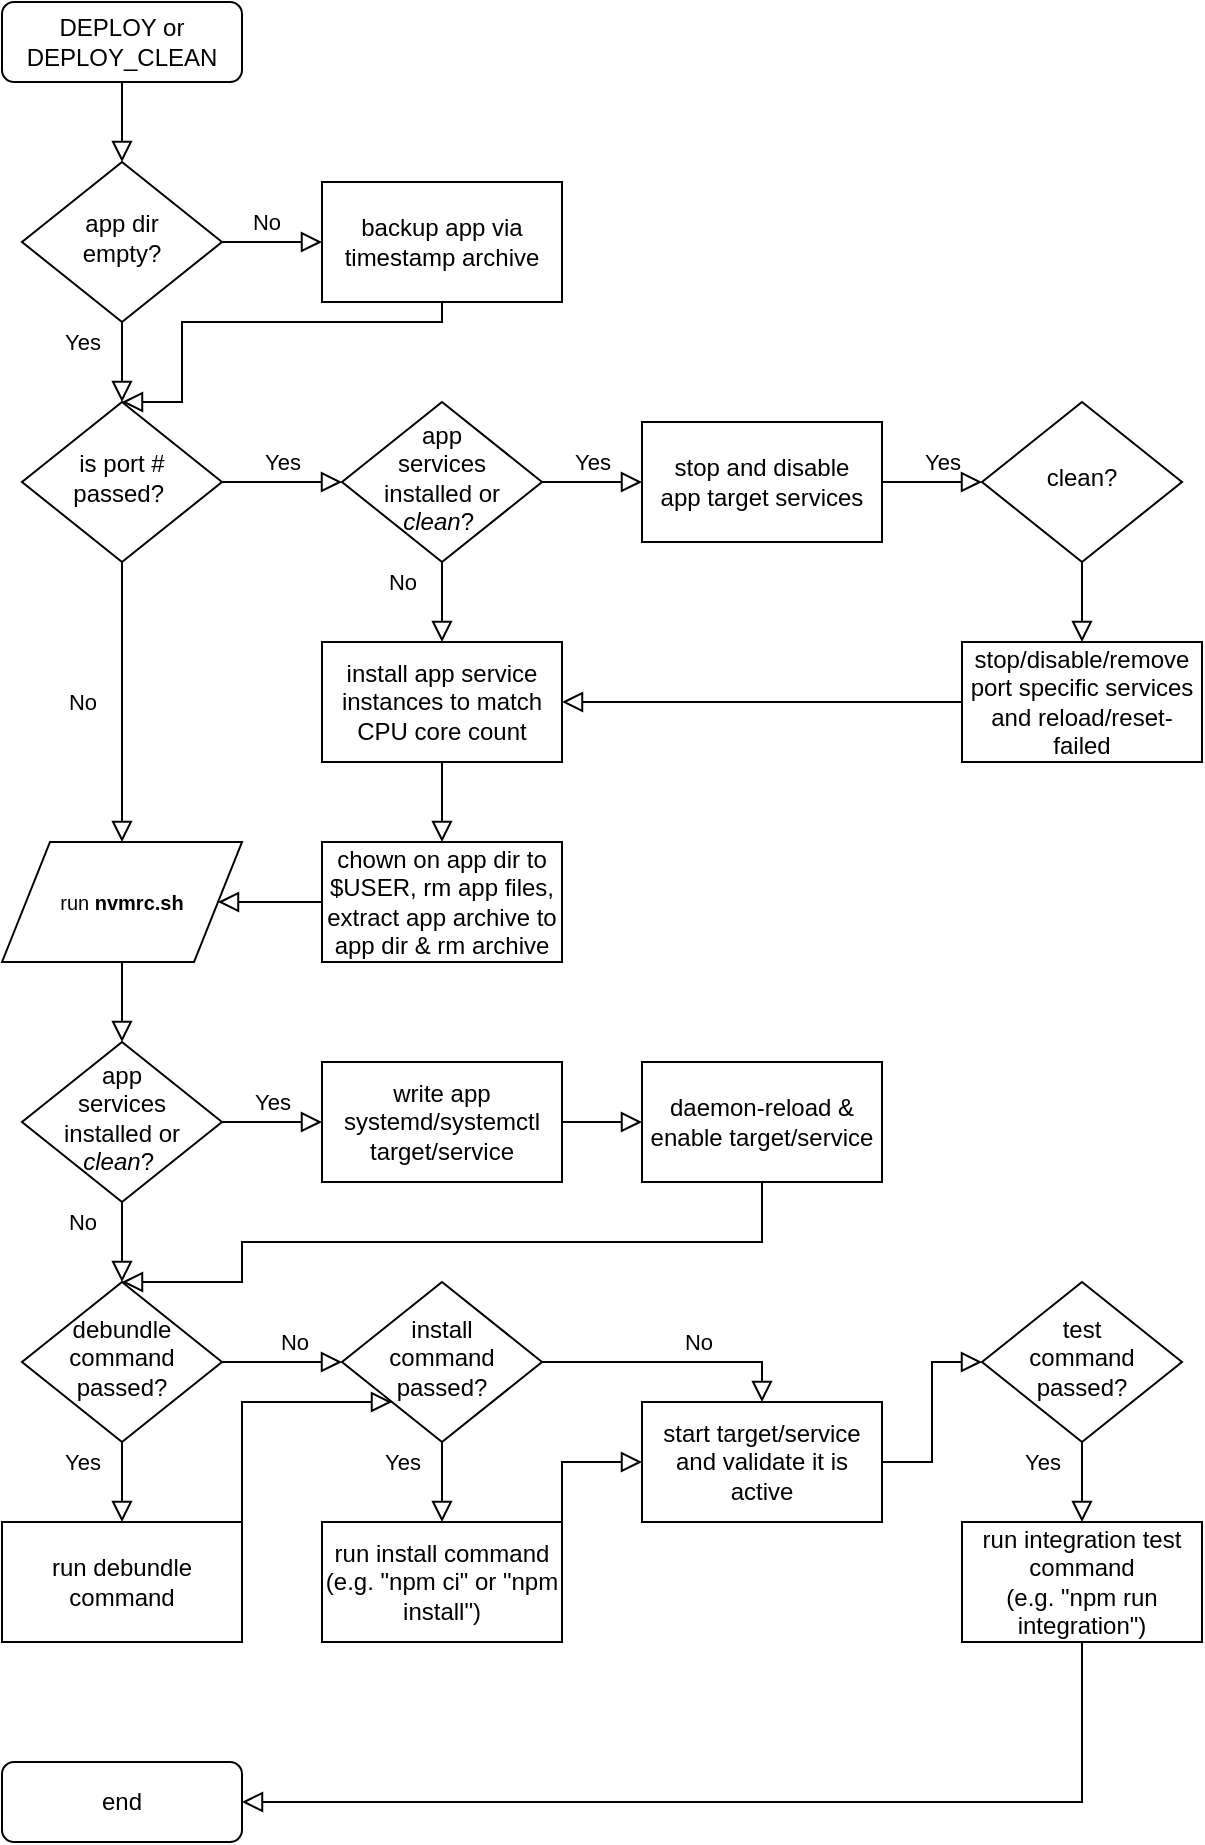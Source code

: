 <mxfile version="13.3.4" type="device"><diagram id="C5RBs43oDa-KdzZeNtuy" name="Page-1"><mxGraphModel dx="787" dy="441" grid="1" gridSize="10" guides="1" tooltips="1" connect="1" arrows="1" fold="1" page="1" pageScale="1" pageWidth="827" pageHeight="1169" math="0" shadow="0"><root><mxCell id="WIyWlLk6GJQsqaUBKTNV-0"/><mxCell id="WIyWlLk6GJQsqaUBKTNV-1" parent="WIyWlLk6GJQsqaUBKTNV-0"/><mxCell id="WIyWlLk6GJQsqaUBKTNV-2" value="" style="rounded=0;html=1;jettySize=auto;orthogonalLoop=1;fontSize=11;endArrow=block;endFill=0;endSize=8;strokeWidth=1;shadow=0;labelBackgroundColor=none;edgeStyle=orthogonalEdgeStyle;" parent="WIyWlLk6GJQsqaUBKTNV-1" source="WIyWlLk6GJQsqaUBKTNV-3" target="WIyWlLk6GJQsqaUBKTNV-6" edge="1"><mxGeometry relative="1" as="geometry"/></mxCell><mxCell id="WIyWlLk6GJQsqaUBKTNV-3" value="DEPLOY or DEPLOY_CLEAN" style="rounded=1;whiteSpace=wrap;html=1;fontSize=12;glass=0;strokeWidth=1;shadow=0;" parent="WIyWlLk6GJQsqaUBKTNV-1" vertex="1"><mxGeometry x="160" y="80" width="120" height="40" as="geometry"/></mxCell><mxCell id="WIyWlLk6GJQsqaUBKTNV-4" value="Yes" style="rounded=0;html=1;jettySize=auto;orthogonalLoop=1;fontSize=11;endArrow=block;endFill=0;endSize=8;strokeWidth=1;shadow=0;labelBackgroundColor=none;edgeStyle=orthogonalEdgeStyle;" parent="WIyWlLk6GJQsqaUBKTNV-1" source="WIyWlLk6GJQsqaUBKTNV-6" target="WIyWlLk6GJQsqaUBKTNV-10" edge="1"><mxGeometry x="-0.5" y="-20" relative="1" as="geometry"><mxPoint as="offset"/></mxGeometry></mxCell><mxCell id="WIyWlLk6GJQsqaUBKTNV-6" value="app dir&lt;br&gt;empty?" style="rhombus;whiteSpace=wrap;html=1;shadow=0;fontFamily=Helvetica;fontSize=12;align=center;strokeWidth=1;spacing=6;spacingTop=-4;" parent="WIyWlLk6GJQsqaUBKTNV-1" vertex="1"><mxGeometry x="170" y="160" width="100" height="80" as="geometry"/></mxCell><mxCell id="WIyWlLk6GJQsqaUBKTNV-8" value="No" style="rounded=0;html=1;jettySize=auto;orthogonalLoop=1;fontSize=11;endArrow=block;endFill=0;endSize=8;strokeWidth=1;shadow=0;labelBackgroundColor=none;edgeStyle=orthogonalEdgeStyle;entryX=0.5;entryY=0;entryDx=0;entryDy=0;" parent="WIyWlLk6GJQsqaUBKTNV-1" source="WIyWlLk6GJQsqaUBKTNV-10" target="vwEqMV-zzYpAjWQqTgfy-23" edge="1"><mxGeometry y="-20" relative="1" as="geometry"><mxPoint as="offset"/><mxPoint x="220" y="400" as="targetPoint"/></mxGeometry></mxCell><mxCell id="WIyWlLk6GJQsqaUBKTNV-9" value="Yes" style="edgeStyle=orthogonalEdgeStyle;rounded=0;html=1;jettySize=auto;orthogonalLoop=1;fontSize=11;endArrow=block;endFill=0;endSize=8;strokeWidth=1;shadow=0;labelBackgroundColor=none;entryX=0;entryY=0.5;entryDx=0;entryDy=0;" parent="WIyWlLk6GJQsqaUBKTNV-1" source="WIyWlLk6GJQsqaUBKTNV-10" target="vwEqMV-zzYpAjWQqTgfy-11" edge="1"><mxGeometry y="10" relative="1" as="geometry"><mxPoint as="offset"/><mxPoint x="320" y="320" as="targetPoint"/></mxGeometry></mxCell><mxCell id="WIyWlLk6GJQsqaUBKTNV-10" value="is port #&lt;br&gt;passed?&amp;nbsp;" style="rhombus;whiteSpace=wrap;html=1;shadow=0;fontFamily=Helvetica;fontSize=12;align=center;strokeWidth=1;spacing=6;spacingTop=-4;" parent="WIyWlLk6GJQsqaUBKTNV-1" vertex="1"><mxGeometry x="170" y="280" width="100" height="80" as="geometry"/></mxCell><mxCell id="WIyWlLk6GJQsqaUBKTNV-11" value="end" style="rounded=1;whiteSpace=wrap;html=1;fontSize=12;glass=0;strokeWidth=1;shadow=0;" parent="WIyWlLk6GJQsqaUBKTNV-1" vertex="1"><mxGeometry x="160" y="960" width="120" height="40" as="geometry"/></mxCell><mxCell id="vwEqMV-zzYpAjWQqTgfy-0" value="backup app via timestamp archive" style="rounded=0;whiteSpace=wrap;html=1;" vertex="1" parent="WIyWlLk6GJQsqaUBKTNV-1"><mxGeometry x="320" y="170" width="120" height="60" as="geometry"/></mxCell><mxCell id="vwEqMV-zzYpAjWQqTgfy-2" value="No" style="edgeStyle=orthogonalEdgeStyle;rounded=0;html=1;jettySize=auto;orthogonalLoop=1;fontSize=11;endArrow=block;endFill=0;endSize=8;strokeWidth=1;shadow=0;labelBackgroundColor=none;entryX=0;entryY=0.5;entryDx=0;entryDy=0;" edge="1" parent="WIyWlLk6GJQsqaUBKTNV-1" source="WIyWlLk6GJQsqaUBKTNV-6" target="vwEqMV-zzYpAjWQqTgfy-0"><mxGeometry x="-0.143" y="10" relative="1" as="geometry"><mxPoint as="offset"/><mxPoint x="280" y="210" as="sourcePoint"/><mxPoint x="430" y="120" as="targetPoint"/><Array as="points"><mxPoint x="320" y="200"/><mxPoint x="320" y="200"/></Array></mxGeometry></mxCell><mxCell id="vwEqMV-zzYpAjWQqTgfy-8" value="Yes" style="edgeStyle=orthogonalEdgeStyle;rounded=0;html=1;jettySize=auto;orthogonalLoop=1;fontSize=11;endArrow=block;endFill=0;endSize=8;strokeWidth=1;shadow=0;labelBackgroundColor=none;exitX=0.5;exitY=1;exitDx=0;exitDy=0;textOpacity=0;" edge="1" parent="WIyWlLk6GJQsqaUBKTNV-1" source="vwEqMV-zzYpAjWQqTgfy-0"><mxGeometry x="-0.048" y="-10" relative="1" as="geometry"><mxPoint as="offset"/><mxPoint x="290" y="210" as="sourcePoint"/><mxPoint x="220" y="280" as="targetPoint"/><Array as="points"><mxPoint x="380" y="240"/><mxPoint x="250" y="240"/><mxPoint x="250" y="280"/></Array></mxGeometry></mxCell><mxCell id="vwEqMV-zzYpAjWQqTgfy-10" value="stop and disable&lt;br&gt;app target services" style="rounded=0;whiteSpace=wrap;html=1;" vertex="1" parent="WIyWlLk6GJQsqaUBKTNV-1"><mxGeometry x="480" y="290" width="120" height="60" as="geometry"/></mxCell><mxCell id="vwEqMV-zzYpAjWQqTgfy-11" value="app &lt;br&gt;services installed or &lt;br&gt;&lt;i&gt;clean&lt;/i&gt;?&amp;nbsp;" style="rhombus;whiteSpace=wrap;html=1;shadow=0;fontFamily=Helvetica;fontSize=12;align=center;strokeWidth=1;spacing=6;spacingTop=-4;" vertex="1" parent="WIyWlLk6GJQsqaUBKTNV-1"><mxGeometry x="330" y="280" width="100" height="80" as="geometry"/></mxCell><mxCell id="vwEqMV-zzYpAjWQqTgfy-12" value="Yes" style="edgeStyle=orthogonalEdgeStyle;rounded=0;html=1;jettySize=auto;orthogonalLoop=1;fontSize=11;endArrow=block;endFill=0;endSize=8;strokeWidth=1;shadow=0;labelBackgroundColor=none;entryX=0;entryY=0.5;entryDx=0;entryDy=0;exitX=1;exitY=0.5;exitDx=0;exitDy=0;" edge="1" parent="WIyWlLk6GJQsqaUBKTNV-1" source="vwEqMV-zzYpAjWQqTgfy-11" target="vwEqMV-zzYpAjWQqTgfy-10"><mxGeometry y="10" relative="1" as="geometry"><mxPoint as="offset"/><mxPoint x="580" y="320" as="sourcePoint"/><mxPoint x="620" y="319.66" as="targetPoint"/></mxGeometry></mxCell><mxCell id="vwEqMV-zzYpAjWQqTgfy-13" value="install app service instances to match CPU core count" style="rounded=0;whiteSpace=wrap;html=1;" vertex="1" parent="WIyWlLk6GJQsqaUBKTNV-1"><mxGeometry x="320" y="400" width="120" height="60" as="geometry"/></mxCell><mxCell id="vwEqMV-zzYpAjWQqTgfy-14" value="No" style="edgeStyle=orthogonalEdgeStyle;rounded=0;html=1;jettySize=auto;orthogonalLoop=1;fontSize=11;endArrow=block;endFill=0;endSize=8;strokeWidth=1;shadow=0;labelBackgroundColor=none;entryX=0.5;entryY=0;entryDx=0;entryDy=0;exitX=0.5;exitY=1;exitDx=0;exitDy=0;" edge="1" parent="WIyWlLk6GJQsqaUBKTNV-1" source="vwEqMV-zzYpAjWQqTgfy-11" target="vwEqMV-zzYpAjWQqTgfy-13"><mxGeometry x="-0.5" y="-20" relative="1" as="geometry"><mxPoint as="offset"/><mxPoint x="440" y="330" as="sourcePoint"/><mxPoint x="490" y="330" as="targetPoint"/></mxGeometry></mxCell><mxCell id="vwEqMV-zzYpAjWQqTgfy-15" value="Yes" style="edgeStyle=orthogonalEdgeStyle;rounded=0;html=1;jettySize=auto;orthogonalLoop=1;fontSize=11;endArrow=block;endFill=0;endSize=8;strokeWidth=1;shadow=0;labelBackgroundColor=none;entryX=0;entryY=0.5;entryDx=0;entryDy=0;exitX=1;exitY=0.5;exitDx=0;exitDy=0;" edge="1" parent="WIyWlLk6GJQsqaUBKTNV-1" source="vwEqMV-zzYpAjWQqTgfy-10" target="vwEqMV-zzYpAjWQqTgfy-17"><mxGeometry x="0.2" y="10" relative="1" as="geometry"><mxPoint as="offset"/><mxPoint x="440" y="330" as="sourcePoint"/><mxPoint x="490" y="330" as="targetPoint"/></mxGeometry></mxCell><mxCell id="vwEqMV-zzYpAjWQqTgfy-16" value="stop/disable/remove port specific services and reload/reset-failed" style="rounded=0;whiteSpace=wrap;html=1;" vertex="1" parent="WIyWlLk6GJQsqaUBKTNV-1"><mxGeometry x="640" y="400" width="120" height="60" as="geometry"/></mxCell><mxCell id="vwEqMV-zzYpAjWQqTgfy-17" value="clean?" style="rhombus;whiteSpace=wrap;html=1;shadow=0;fontFamily=Helvetica;fontSize=12;align=center;strokeWidth=1;spacing=6;spacingTop=-4;" vertex="1" parent="WIyWlLk6GJQsqaUBKTNV-1"><mxGeometry x="650" y="280" width="100" height="80" as="geometry"/></mxCell><mxCell id="vwEqMV-zzYpAjWQqTgfy-18" value="Yes" style="edgeStyle=orthogonalEdgeStyle;rounded=0;html=1;jettySize=auto;orthogonalLoop=1;fontSize=11;endArrow=block;endFill=0;endSize=8;strokeWidth=1;shadow=0;labelBackgroundColor=none;exitX=0.5;exitY=1;exitDx=0;exitDy=0;textOpacity=0;" edge="1" parent="WIyWlLk6GJQsqaUBKTNV-1" source="vwEqMV-zzYpAjWQqTgfy-17" target="vwEqMV-zzYpAjWQqTgfy-16"><mxGeometry x="-0.5" y="-20" relative="1" as="geometry"><mxPoint as="offset"/><mxPoint x="610" y="330" as="sourcePoint"/><mxPoint x="660" y="330" as="targetPoint"/></mxGeometry></mxCell><mxCell id="vwEqMV-zzYpAjWQqTgfy-19" value="Yes" style="edgeStyle=orthogonalEdgeStyle;rounded=0;html=1;jettySize=auto;orthogonalLoop=1;fontSize=11;endArrow=block;endFill=0;endSize=8;strokeWidth=1;shadow=0;labelBackgroundColor=none;exitX=0;exitY=0.5;exitDx=0;exitDy=0;textOpacity=0;entryX=1;entryY=0.5;entryDx=0;entryDy=0;" edge="1" parent="WIyWlLk6GJQsqaUBKTNV-1" source="vwEqMV-zzYpAjWQqTgfy-16" target="vwEqMV-zzYpAjWQqTgfy-13"><mxGeometry x="-0.5" y="-20" relative="1" as="geometry"><mxPoint as="offset"/><mxPoint x="710" y="370" as="sourcePoint"/><mxPoint x="710" y="410.0" as="targetPoint"/></mxGeometry></mxCell><mxCell id="vwEqMV-zzYpAjWQqTgfy-20" value="Yes" style="edgeStyle=orthogonalEdgeStyle;rounded=0;html=1;jettySize=auto;orthogonalLoop=1;fontSize=11;endArrow=block;endFill=0;endSize=8;strokeWidth=1;shadow=0;labelBackgroundColor=none;textOpacity=0;exitX=0.5;exitY=1;exitDx=0;exitDy=0;entryX=0.5;entryY=0;entryDx=0;entryDy=0;" edge="1" parent="WIyWlLk6GJQsqaUBKTNV-1" source="vwEqMV-zzYpAjWQqTgfy-13" target="vwEqMV-zzYpAjWQqTgfy-21"><mxGeometry x="-0.5" y="-20" relative="1" as="geometry"><mxPoint as="offset"/><mxPoint x="710" y="370" as="sourcePoint"/><mxPoint x="380" y="500" as="targetPoint"/></mxGeometry></mxCell><mxCell id="vwEqMV-zzYpAjWQqTgfy-21" value="chown on app dir to $USER, rm app files, extract app archive to app dir &amp;amp; rm archive" style="rounded=0;whiteSpace=wrap;html=1;" vertex="1" parent="WIyWlLk6GJQsqaUBKTNV-1"><mxGeometry x="320" y="500" width="120" height="60" as="geometry"/></mxCell><mxCell id="vwEqMV-zzYpAjWQqTgfy-23" value="run &lt;b&gt;nvmrc.sh &lt;br&gt;&lt;/b&gt;" style="shape=parallelogram;perimeter=parallelogramPerimeter;whiteSpace=wrap;html=1;fontSize=10;" vertex="1" parent="WIyWlLk6GJQsqaUBKTNV-1"><mxGeometry x="160" y="500" width="120" height="60" as="geometry"/></mxCell><mxCell id="vwEqMV-zzYpAjWQqTgfy-24" value="Yes" style="edgeStyle=orthogonalEdgeStyle;rounded=0;html=1;jettySize=auto;orthogonalLoop=1;fontSize=11;endArrow=block;endFill=0;endSize=8;strokeWidth=1;shadow=0;labelBackgroundColor=none;textOpacity=0;exitX=0;exitY=0.5;exitDx=0;exitDy=0;entryX=1;entryY=0.5;entryDx=0;entryDy=0;" edge="1" parent="WIyWlLk6GJQsqaUBKTNV-1" source="vwEqMV-zzYpAjWQqTgfy-21" target="vwEqMV-zzYpAjWQqTgfy-23"><mxGeometry x="-0.5" y="-20" relative="1" as="geometry"><mxPoint as="offset"/><mxPoint x="390" y="470.0" as="sourcePoint"/><mxPoint x="390" y="510.0" as="targetPoint"/></mxGeometry></mxCell><mxCell id="vwEqMV-zzYpAjWQqTgfy-25" value="app &lt;br&gt;services installed or &lt;br&gt;&lt;i&gt;clean&lt;/i&gt;?&amp;nbsp;" style="rhombus;whiteSpace=wrap;html=1;shadow=0;fontFamily=Helvetica;fontSize=12;align=center;strokeWidth=1;spacing=6;spacingTop=-4;" vertex="1" parent="WIyWlLk6GJQsqaUBKTNV-1"><mxGeometry x="170" y="600" width="100" height="80" as="geometry"/></mxCell><mxCell id="vwEqMV-zzYpAjWQqTgfy-26" value="No" style="rounded=0;html=1;jettySize=auto;orthogonalLoop=1;fontSize=11;endArrow=block;endFill=0;endSize=8;strokeWidth=1;shadow=0;labelBackgroundColor=none;edgeStyle=orthogonalEdgeStyle;entryX=0.5;entryY=0;entryDx=0;entryDy=0;exitX=0.5;exitY=1;exitDx=0;exitDy=0;textOpacity=0;" edge="1" parent="WIyWlLk6GJQsqaUBKTNV-1" source="vwEqMV-zzYpAjWQqTgfy-23" target="vwEqMV-zzYpAjWQqTgfy-25"><mxGeometry y="-20" relative="1" as="geometry"><mxPoint as="offset"/><mxPoint x="230.0" y="370" as="sourcePoint"/><mxPoint x="230.0" y="510.0" as="targetPoint"/></mxGeometry></mxCell><mxCell id="vwEqMV-zzYpAjWQqTgfy-27" value="Yes" style="edgeStyle=orthogonalEdgeStyle;rounded=0;html=1;jettySize=auto;orthogonalLoop=1;fontSize=11;endArrow=block;endFill=0;endSize=8;strokeWidth=1;shadow=0;labelBackgroundColor=none;exitX=1;exitY=0.5;exitDx=0;exitDy=0;entryX=0;entryY=0.5;entryDx=0;entryDy=0;" edge="1" parent="WIyWlLk6GJQsqaUBKTNV-1" source="vwEqMV-zzYpAjWQqTgfy-25" target="vwEqMV-zzYpAjWQqTgfy-28"><mxGeometry y="10" relative="1" as="geometry"><mxPoint as="offset"/><mxPoint x="280" y="330" as="sourcePoint"/><mxPoint x="320" y="640" as="targetPoint"/></mxGeometry></mxCell><mxCell id="vwEqMV-zzYpAjWQqTgfy-28" value="write app systemd/systemctl target/service" style="rounded=0;whiteSpace=wrap;html=1;" vertex="1" parent="WIyWlLk6GJQsqaUBKTNV-1"><mxGeometry x="320" y="610" width="120" height="60" as="geometry"/></mxCell><mxCell id="vwEqMV-zzYpAjWQqTgfy-29" value="daemon-reload &amp;amp; enable target/service" style="rounded=0;whiteSpace=wrap;html=1;" vertex="1" parent="WIyWlLk6GJQsqaUBKTNV-1"><mxGeometry x="480" y="610" width="120" height="60" as="geometry"/></mxCell><mxCell id="vwEqMV-zzYpAjWQqTgfy-30" value="Yes" style="edgeStyle=orthogonalEdgeStyle;rounded=0;html=1;jettySize=auto;orthogonalLoop=1;fontSize=11;endArrow=block;endFill=0;endSize=8;strokeWidth=1;shadow=0;labelBackgroundColor=none;entryX=0;entryY=0.5;entryDx=0;entryDy=0;exitX=1;exitY=0.5;exitDx=0;exitDy=0;textOpacity=0;" edge="1" parent="WIyWlLk6GJQsqaUBKTNV-1" source="vwEqMV-zzYpAjWQqTgfy-28" target="vwEqMV-zzYpAjWQqTgfy-29"><mxGeometry y="10" relative="1" as="geometry"><mxPoint as="offset"/><mxPoint x="440" y="330" as="sourcePoint"/><mxPoint x="490" y="330" as="targetPoint"/></mxGeometry></mxCell><mxCell id="vwEqMV-zzYpAjWQqTgfy-31" value="debundle&lt;br&gt;command passed?" style="rhombus;whiteSpace=wrap;html=1;shadow=0;fontFamily=Helvetica;fontSize=12;align=center;strokeWidth=1;spacing=6;spacingTop=-4;" vertex="1" parent="WIyWlLk6GJQsqaUBKTNV-1"><mxGeometry x="170" y="720" width="100" height="80" as="geometry"/></mxCell><mxCell id="vwEqMV-zzYpAjWQqTgfy-32" value="No" style="rounded=0;html=1;jettySize=auto;orthogonalLoop=1;fontSize=11;endArrow=block;endFill=0;endSize=8;strokeWidth=1;shadow=0;labelBackgroundColor=none;edgeStyle=orthogonalEdgeStyle;entryX=0.5;entryY=0;entryDx=0;entryDy=0;exitX=0.5;exitY=1;exitDx=0;exitDy=0;" edge="1" parent="WIyWlLk6GJQsqaUBKTNV-1" source="vwEqMV-zzYpAjWQqTgfy-25" target="vwEqMV-zzYpAjWQqTgfy-31"><mxGeometry x="-0.5" y="-20" relative="1" as="geometry"><mxPoint as="offset"/><mxPoint x="230.0" y="570.0" as="sourcePoint"/><mxPoint x="230.0" y="610" as="targetPoint"/></mxGeometry></mxCell><mxCell id="vwEqMV-zzYpAjWQqTgfy-33" value="Yes" style="edgeStyle=orthogonalEdgeStyle;rounded=0;html=1;jettySize=auto;orthogonalLoop=1;fontSize=11;endArrow=block;endFill=0;endSize=8;strokeWidth=1;shadow=0;labelBackgroundColor=none;exitX=0.5;exitY=1;exitDx=0;exitDy=0;textOpacity=0;entryX=0.5;entryY=0;entryDx=0;entryDy=0;" edge="1" parent="WIyWlLk6GJQsqaUBKTNV-1" source="vwEqMV-zzYpAjWQqTgfy-29" target="vwEqMV-zzYpAjWQqTgfy-31"><mxGeometry x="-0.5" y="-20" relative="1" as="geometry"><mxPoint as="offset"/><mxPoint x="650" y="440.0" as="sourcePoint"/><mxPoint x="450" y="440.0" as="targetPoint"/><Array as="points"><mxPoint x="540" y="700"/><mxPoint x="280" y="700"/><mxPoint x="280" y="720"/></Array></mxGeometry></mxCell><mxCell id="vwEqMV-zzYpAjWQqTgfy-34" value="run debundle command" style="rounded=0;whiteSpace=wrap;html=1;" vertex="1" parent="WIyWlLk6GJQsqaUBKTNV-1"><mxGeometry x="160" y="840" width="120" height="60" as="geometry"/></mxCell><mxCell id="vwEqMV-zzYpAjWQqTgfy-35" value="Yes" style="edgeStyle=orthogonalEdgeStyle;rounded=0;html=1;jettySize=auto;orthogonalLoop=1;fontSize=11;endArrow=block;endFill=0;endSize=8;strokeWidth=1;shadow=0;labelBackgroundColor=none;exitX=0.5;exitY=1;exitDx=0;exitDy=0;entryX=0.5;entryY=0;entryDx=0;entryDy=0;" edge="1" parent="WIyWlLk6GJQsqaUBKTNV-1" source="vwEqMV-zzYpAjWQqTgfy-31" target="vwEqMV-zzYpAjWQqTgfy-34"><mxGeometry x="-0.5" y="-20" relative="1" as="geometry"><mxPoint as="offset"/><mxPoint x="280" y="650" as="sourcePoint"/><mxPoint x="330" y="650" as="targetPoint"/></mxGeometry></mxCell><mxCell id="vwEqMV-zzYpAjWQqTgfy-36" value="install&lt;br&gt;command passed?" style="rhombus;whiteSpace=wrap;html=1;shadow=0;fontFamily=Helvetica;fontSize=12;align=center;strokeWidth=1;spacing=6;spacingTop=-4;" vertex="1" parent="WIyWlLk6GJQsqaUBKTNV-1"><mxGeometry x="330" y="720" width="100" height="80" as="geometry"/></mxCell><mxCell id="vwEqMV-zzYpAjWQqTgfy-37" value="No" style="rounded=0;html=1;jettySize=auto;orthogonalLoop=1;fontSize=11;endArrow=block;endFill=0;endSize=8;strokeWidth=1;shadow=0;labelBackgroundColor=none;edgeStyle=orthogonalEdgeStyle;entryX=0;entryY=0.5;entryDx=0;entryDy=0;exitX=1;exitY=0.5;exitDx=0;exitDy=0;" edge="1" parent="WIyWlLk6GJQsqaUBKTNV-1" source="vwEqMV-zzYpAjWQqTgfy-31" target="vwEqMV-zzYpAjWQqTgfy-36"><mxGeometry x="0.2" y="10" relative="1" as="geometry"><mxPoint as="offset"/><mxPoint x="230.0" y="690" as="sourcePoint"/><mxPoint x="230.0" y="730" as="targetPoint"/></mxGeometry></mxCell><mxCell id="vwEqMV-zzYpAjWQqTgfy-38" value="run install command&lt;br&gt;(e.g. &quot;npm ci&quot; or &quot;npm install&quot;)" style="rounded=0;whiteSpace=wrap;html=1;" vertex="1" parent="WIyWlLk6GJQsqaUBKTNV-1"><mxGeometry x="320" y="840" width="120" height="60" as="geometry"/></mxCell><mxCell id="vwEqMV-zzYpAjWQqTgfy-39" value="Yes" style="edgeStyle=orthogonalEdgeStyle;rounded=0;html=1;jettySize=auto;orthogonalLoop=1;fontSize=11;endArrow=block;endFill=0;endSize=8;strokeWidth=1;shadow=0;labelBackgroundColor=none;exitX=0.5;exitY=1;exitDx=0;exitDy=0;entryX=0.5;entryY=0;entryDx=0;entryDy=0;" edge="1" parent="WIyWlLk6GJQsqaUBKTNV-1" source="vwEqMV-zzYpAjWQqTgfy-36" target="vwEqMV-zzYpAjWQqTgfy-38"><mxGeometry x="-0.5" y="-20" relative="1" as="geometry"><mxPoint as="offset"/><mxPoint x="550" y="680" as="sourcePoint"/><mxPoint x="370" y="840" as="targetPoint"/><Array as="points"><mxPoint x="380" y="820"/><mxPoint x="380" y="820"/></Array></mxGeometry></mxCell><mxCell id="vwEqMV-zzYpAjWQqTgfy-40" value="test&lt;br&gt;command passed?" style="rhombus;whiteSpace=wrap;html=1;shadow=0;fontFamily=Helvetica;fontSize=12;align=center;strokeWidth=1;spacing=6;spacingTop=-4;" vertex="1" parent="WIyWlLk6GJQsqaUBKTNV-1"><mxGeometry x="650" y="720" width="100" height="80" as="geometry"/></mxCell><mxCell id="vwEqMV-zzYpAjWQqTgfy-41" value="No" style="rounded=0;html=1;jettySize=auto;orthogonalLoop=1;fontSize=11;endArrow=block;endFill=0;endSize=8;strokeWidth=1;shadow=0;labelBackgroundColor=none;edgeStyle=orthogonalEdgeStyle;entryX=0.5;entryY=0;entryDx=0;entryDy=0;exitX=1;exitY=0.5;exitDx=0;exitDy=0;" edge="1" parent="WIyWlLk6GJQsqaUBKTNV-1" source="vwEqMV-zzYpAjWQqTgfy-36" target="vwEqMV-zzYpAjWQqTgfy-46"><mxGeometry x="0.2" y="10" relative="1" as="geometry"><mxPoint as="offset"/><mxPoint x="280" y="770" as="sourcePoint"/><mxPoint x="340" y="770" as="targetPoint"/></mxGeometry></mxCell><mxCell id="vwEqMV-zzYpAjWQqTgfy-42" value="Yes" style="edgeStyle=orthogonalEdgeStyle;rounded=0;html=1;jettySize=auto;orthogonalLoop=1;fontSize=11;endArrow=block;endFill=0;endSize=8;strokeWidth=1;shadow=0;labelBackgroundColor=none;exitX=1;exitY=0;exitDx=0;exitDy=0;textOpacity=0;entryX=0;entryY=1;entryDx=0;entryDy=0;" edge="1" parent="WIyWlLk6GJQsqaUBKTNV-1" source="vwEqMV-zzYpAjWQqTgfy-34" target="vwEqMV-zzYpAjWQqTgfy-36"><mxGeometry x="-0.5" y="-20" relative="1" as="geometry"><mxPoint as="offset"/><mxPoint x="550" y="680" as="sourcePoint"/><mxPoint x="230.0" y="730" as="targetPoint"/><Array as="points"><mxPoint x="280" y="780"/></Array></mxGeometry></mxCell><mxCell id="vwEqMV-zzYpAjWQqTgfy-43" value="Yes" style="edgeStyle=orthogonalEdgeStyle;rounded=0;html=1;jettySize=auto;orthogonalLoop=1;fontSize=11;endArrow=block;endFill=0;endSize=8;strokeWidth=1;shadow=0;labelBackgroundColor=none;exitX=1;exitY=0;exitDx=0;exitDy=0;textOpacity=0;entryX=0;entryY=0.5;entryDx=0;entryDy=0;" edge="1" parent="WIyWlLk6GJQsqaUBKTNV-1" source="vwEqMV-zzYpAjWQqTgfy-38" target="vwEqMV-zzYpAjWQqTgfy-46"><mxGeometry x="-0.5" y="-20" relative="1" as="geometry"><mxPoint as="offset"/><mxPoint x="440.03" y="840" as="sourcePoint"/><mxPoint x="515.03" y="780" as="targetPoint"/><Array as="points"><mxPoint x="440" y="810"/></Array></mxGeometry></mxCell><mxCell id="vwEqMV-zzYpAjWQqTgfy-44" value="run integration test command&lt;br&gt;(e.g. &quot;npm run integration&quot;)" style="rounded=0;whiteSpace=wrap;html=1;" vertex="1" parent="WIyWlLk6GJQsqaUBKTNV-1"><mxGeometry x="640" y="840" width="120" height="60" as="geometry"/></mxCell><mxCell id="vwEqMV-zzYpAjWQqTgfy-45" value="Yes" style="edgeStyle=orthogonalEdgeStyle;rounded=0;html=1;jettySize=auto;orthogonalLoop=1;fontSize=11;endArrow=block;endFill=0;endSize=8;strokeWidth=1;shadow=0;labelBackgroundColor=none;exitX=0.5;exitY=1;exitDx=0;exitDy=0;entryX=0.5;entryY=0;entryDx=0;entryDy=0;" edge="1" parent="WIyWlLk6GJQsqaUBKTNV-1" source="vwEqMV-zzYpAjWQqTgfy-40" target="vwEqMV-zzYpAjWQqTgfy-44"><mxGeometry x="-0.5" y="-20" relative="1" as="geometry"><mxPoint as="offset"/><mxPoint x="430" y="810" as="sourcePoint"/><mxPoint x="430" y="850" as="targetPoint"/><Array as="points"><mxPoint x="700" y="820"/><mxPoint x="700" y="820"/></Array></mxGeometry></mxCell><mxCell id="vwEqMV-zzYpAjWQqTgfy-46" value="start target/service and validate it is active" style="rounded=0;whiteSpace=wrap;html=1;" vertex="1" parent="WIyWlLk6GJQsqaUBKTNV-1"><mxGeometry x="480" y="780" width="120" height="60" as="geometry"/></mxCell><mxCell id="vwEqMV-zzYpAjWQqTgfy-50" value="Yes" style="edgeStyle=orthogonalEdgeStyle;rounded=0;html=1;jettySize=auto;orthogonalLoop=1;fontSize=11;endArrow=block;endFill=0;endSize=8;strokeWidth=1;shadow=0;labelBackgroundColor=none;entryX=0;entryY=0.5;entryDx=0;entryDy=0;exitX=1;exitY=0.5;exitDx=0;exitDy=0;textOpacity=0;" edge="1" parent="WIyWlLk6GJQsqaUBKTNV-1" source="vwEqMV-zzYpAjWQqTgfy-46" target="vwEqMV-zzYpAjWQqTgfy-40"><mxGeometry y="10" relative="1" as="geometry"><mxPoint as="offset"/><mxPoint x="450" y="650" as="sourcePoint"/><mxPoint x="490" y="650" as="targetPoint"/></mxGeometry></mxCell><mxCell id="vwEqMV-zzYpAjWQqTgfy-51" value="Yes" style="edgeStyle=orthogonalEdgeStyle;rounded=0;html=1;jettySize=auto;orthogonalLoop=1;fontSize=11;endArrow=block;endFill=0;endSize=8;strokeWidth=1;shadow=0;labelBackgroundColor=none;exitX=0.5;exitY=1;exitDx=0;exitDy=0;textOpacity=0;entryX=1;entryY=0.5;entryDx=0;entryDy=0;" edge="1" parent="WIyWlLk6GJQsqaUBKTNV-1" source="vwEqMV-zzYpAjWQqTgfy-44" target="WIyWlLk6GJQsqaUBKTNV-11"><mxGeometry x="-0.5" y="-20" relative="1" as="geometry"><mxPoint as="offset"/><mxPoint x="550" y="680" as="sourcePoint"/><mxPoint x="230.0" y="730" as="targetPoint"/><Array as="points"><mxPoint x="700" y="980"/></Array></mxGeometry></mxCell></root></mxGraphModel></diagram></mxfile>